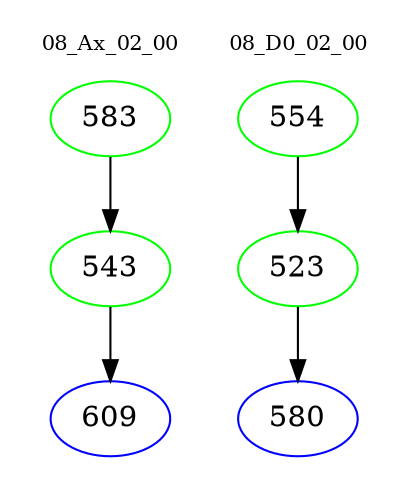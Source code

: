 digraph{
subgraph cluster_0 {
color = white
label = "08_Ax_02_00";
fontsize=10;
T0_583 [label="583", color="green"]
T0_583 -> T0_543 [color="black"]
T0_543 [label="543", color="green"]
T0_543 -> T0_609 [color="black"]
T0_609 [label="609", color="blue"]
}
subgraph cluster_1 {
color = white
label = "08_D0_02_00";
fontsize=10;
T1_554 [label="554", color="green"]
T1_554 -> T1_523 [color="black"]
T1_523 [label="523", color="green"]
T1_523 -> T1_580 [color="black"]
T1_580 [label="580", color="blue"]
}
}
